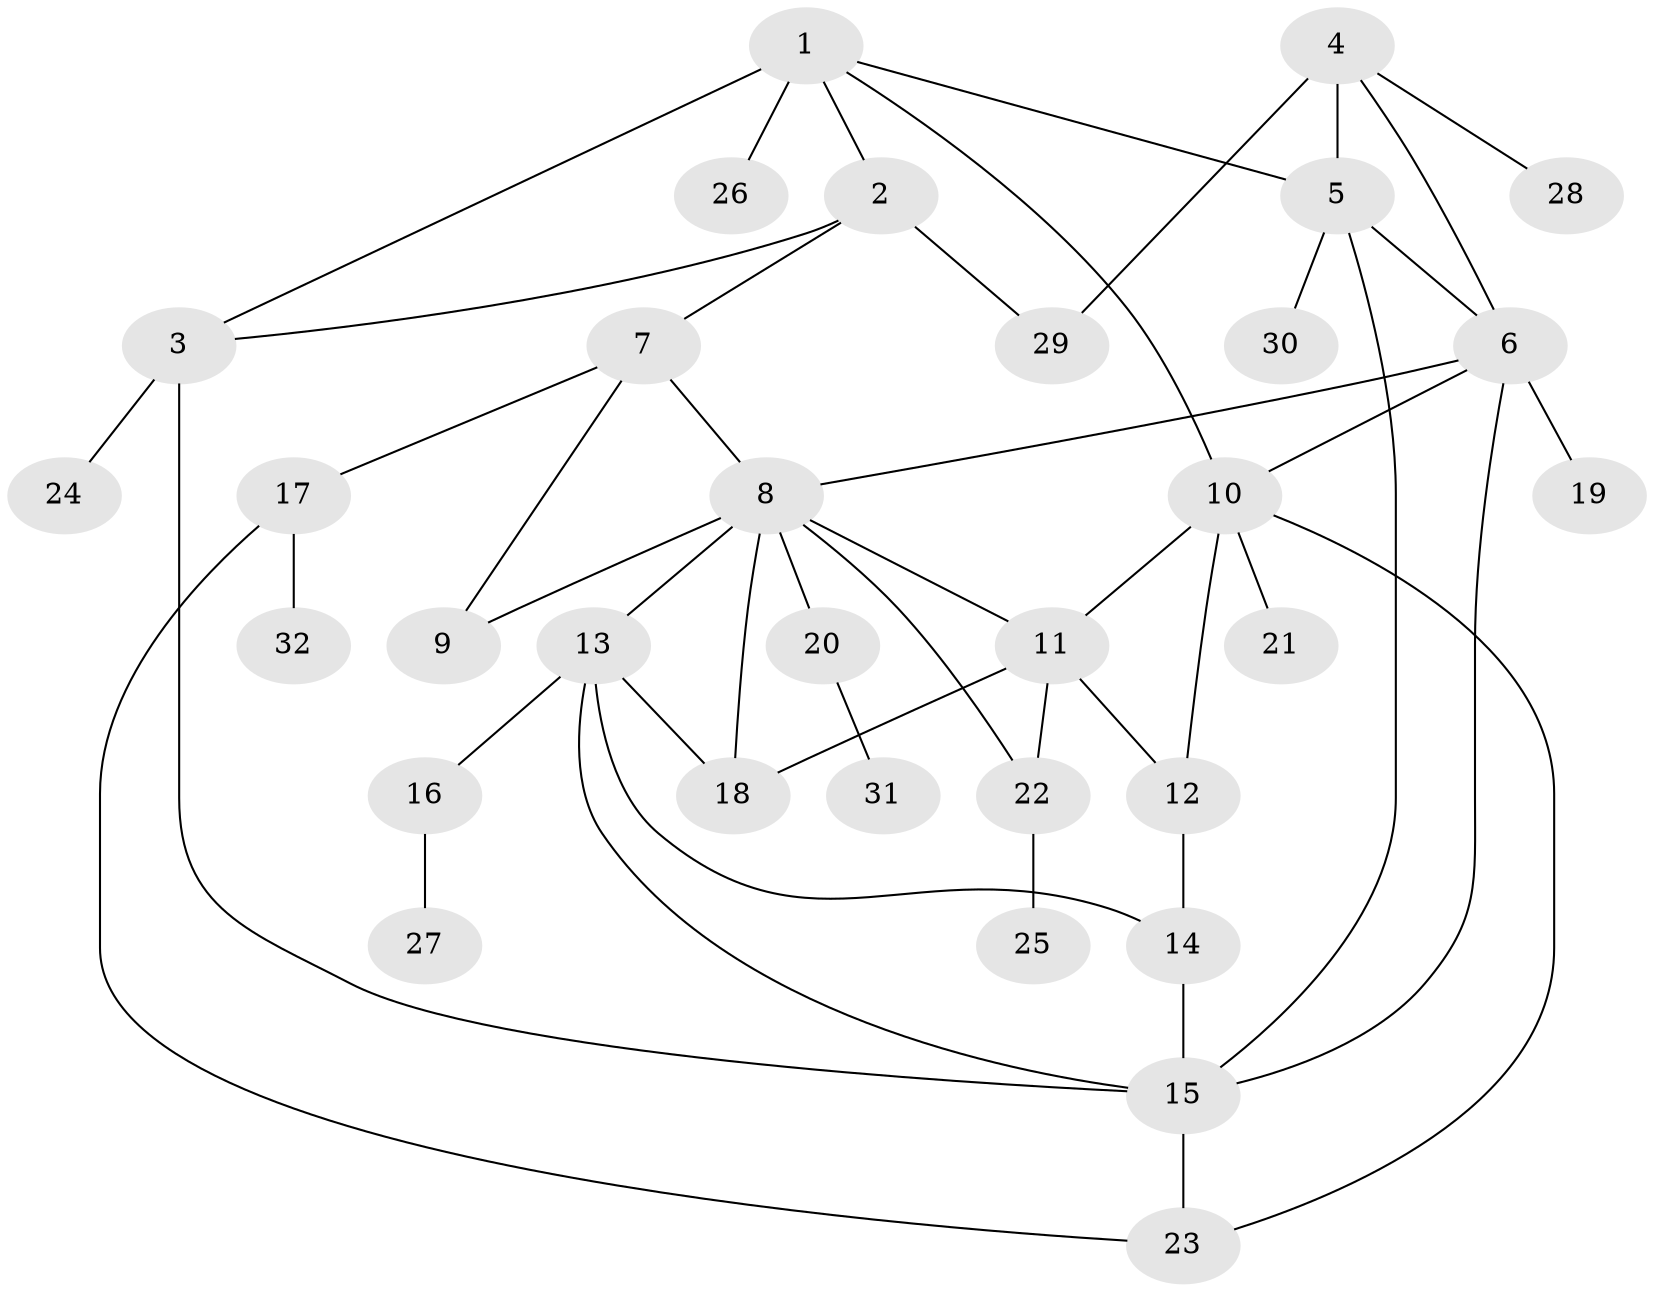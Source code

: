 // original degree distribution, {7: 0.07936507936507936, 5: 0.047619047619047616, 6: 0.047619047619047616, 9: 0.015873015873015872, 3: 0.07936507936507936, 8: 0.015873015873015872, 1: 0.5079365079365079, 2: 0.1746031746031746, 4: 0.031746031746031744}
// Generated by graph-tools (version 1.1) at 2025/37/03/09/25 02:37:15]
// undirected, 32 vertices, 49 edges
graph export_dot {
graph [start="1"]
  node [color=gray90,style=filled];
  1;
  2;
  3;
  4;
  5;
  6;
  7;
  8;
  9;
  10;
  11;
  12;
  13;
  14;
  15;
  16;
  17;
  18;
  19;
  20;
  21;
  22;
  23;
  24;
  25;
  26;
  27;
  28;
  29;
  30;
  31;
  32;
  1 -- 2 [weight=1.0];
  1 -- 3 [weight=1.0];
  1 -- 5 [weight=1.0];
  1 -- 10 [weight=1.0];
  1 -- 26 [weight=2.0];
  2 -- 3 [weight=1.0];
  2 -- 7 [weight=1.0];
  2 -- 29 [weight=1.0];
  3 -- 15 [weight=1.0];
  3 -- 24 [weight=2.0];
  4 -- 5 [weight=1.0];
  4 -- 6 [weight=1.0];
  4 -- 28 [weight=1.0];
  4 -- 29 [weight=2.0];
  5 -- 6 [weight=2.0];
  5 -- 15 [weight=1.0];
  5 -- 30 [weight=1.0];
  6 -- 8 [weight=1.0];
  6 -- 10 [weight=1.0];
  6 -- 15 [weight=1.0];
  6 -- 19 [weight=2.0];
  7 -- 8 [weight=1.0];
  7 -- 9 [weight=1.0];
  7 -- 17 [weight=1.0];
  8 -- 9 [weight=1.0];
  8 -- 11 [weight=1.0];
  8 -- 13 [weight=1.0];
  8 -- 18 [weight=1.0];
  8 -- 20 [weight=1.0];
  8 -- 22 [weight=1.0];
  10 -- 11 [weight=1.0];
  10 -- 12 [weight=1.0];
  10 -- 21 [weight=1.0];
  10 -- 23 [weight=1.0];
  11 -- 12 [weight=1.0];
  11 -- 18 [weight=3.0];
  11 -- 22 [weight=1.0];
  12 -- 14 [weight=2.0];
  13 -- 14 [weight=1.0];
  13 -- 15 [weight=1.0];
  13 -- 16 [weight=1.0];
  13 -- 18 [weight=1.0];
  14 -- 15 [weight=1.0];
  15 -- 23 [weight=1.0];
  16 -- 27 [weight=1.0];
  17 -- 23 [weight=1.0];
  17 -- 32 [weight=1.0];
  20 -- 31 [weight=1.0];
  22 -- 25 [weight=1.0];
}
